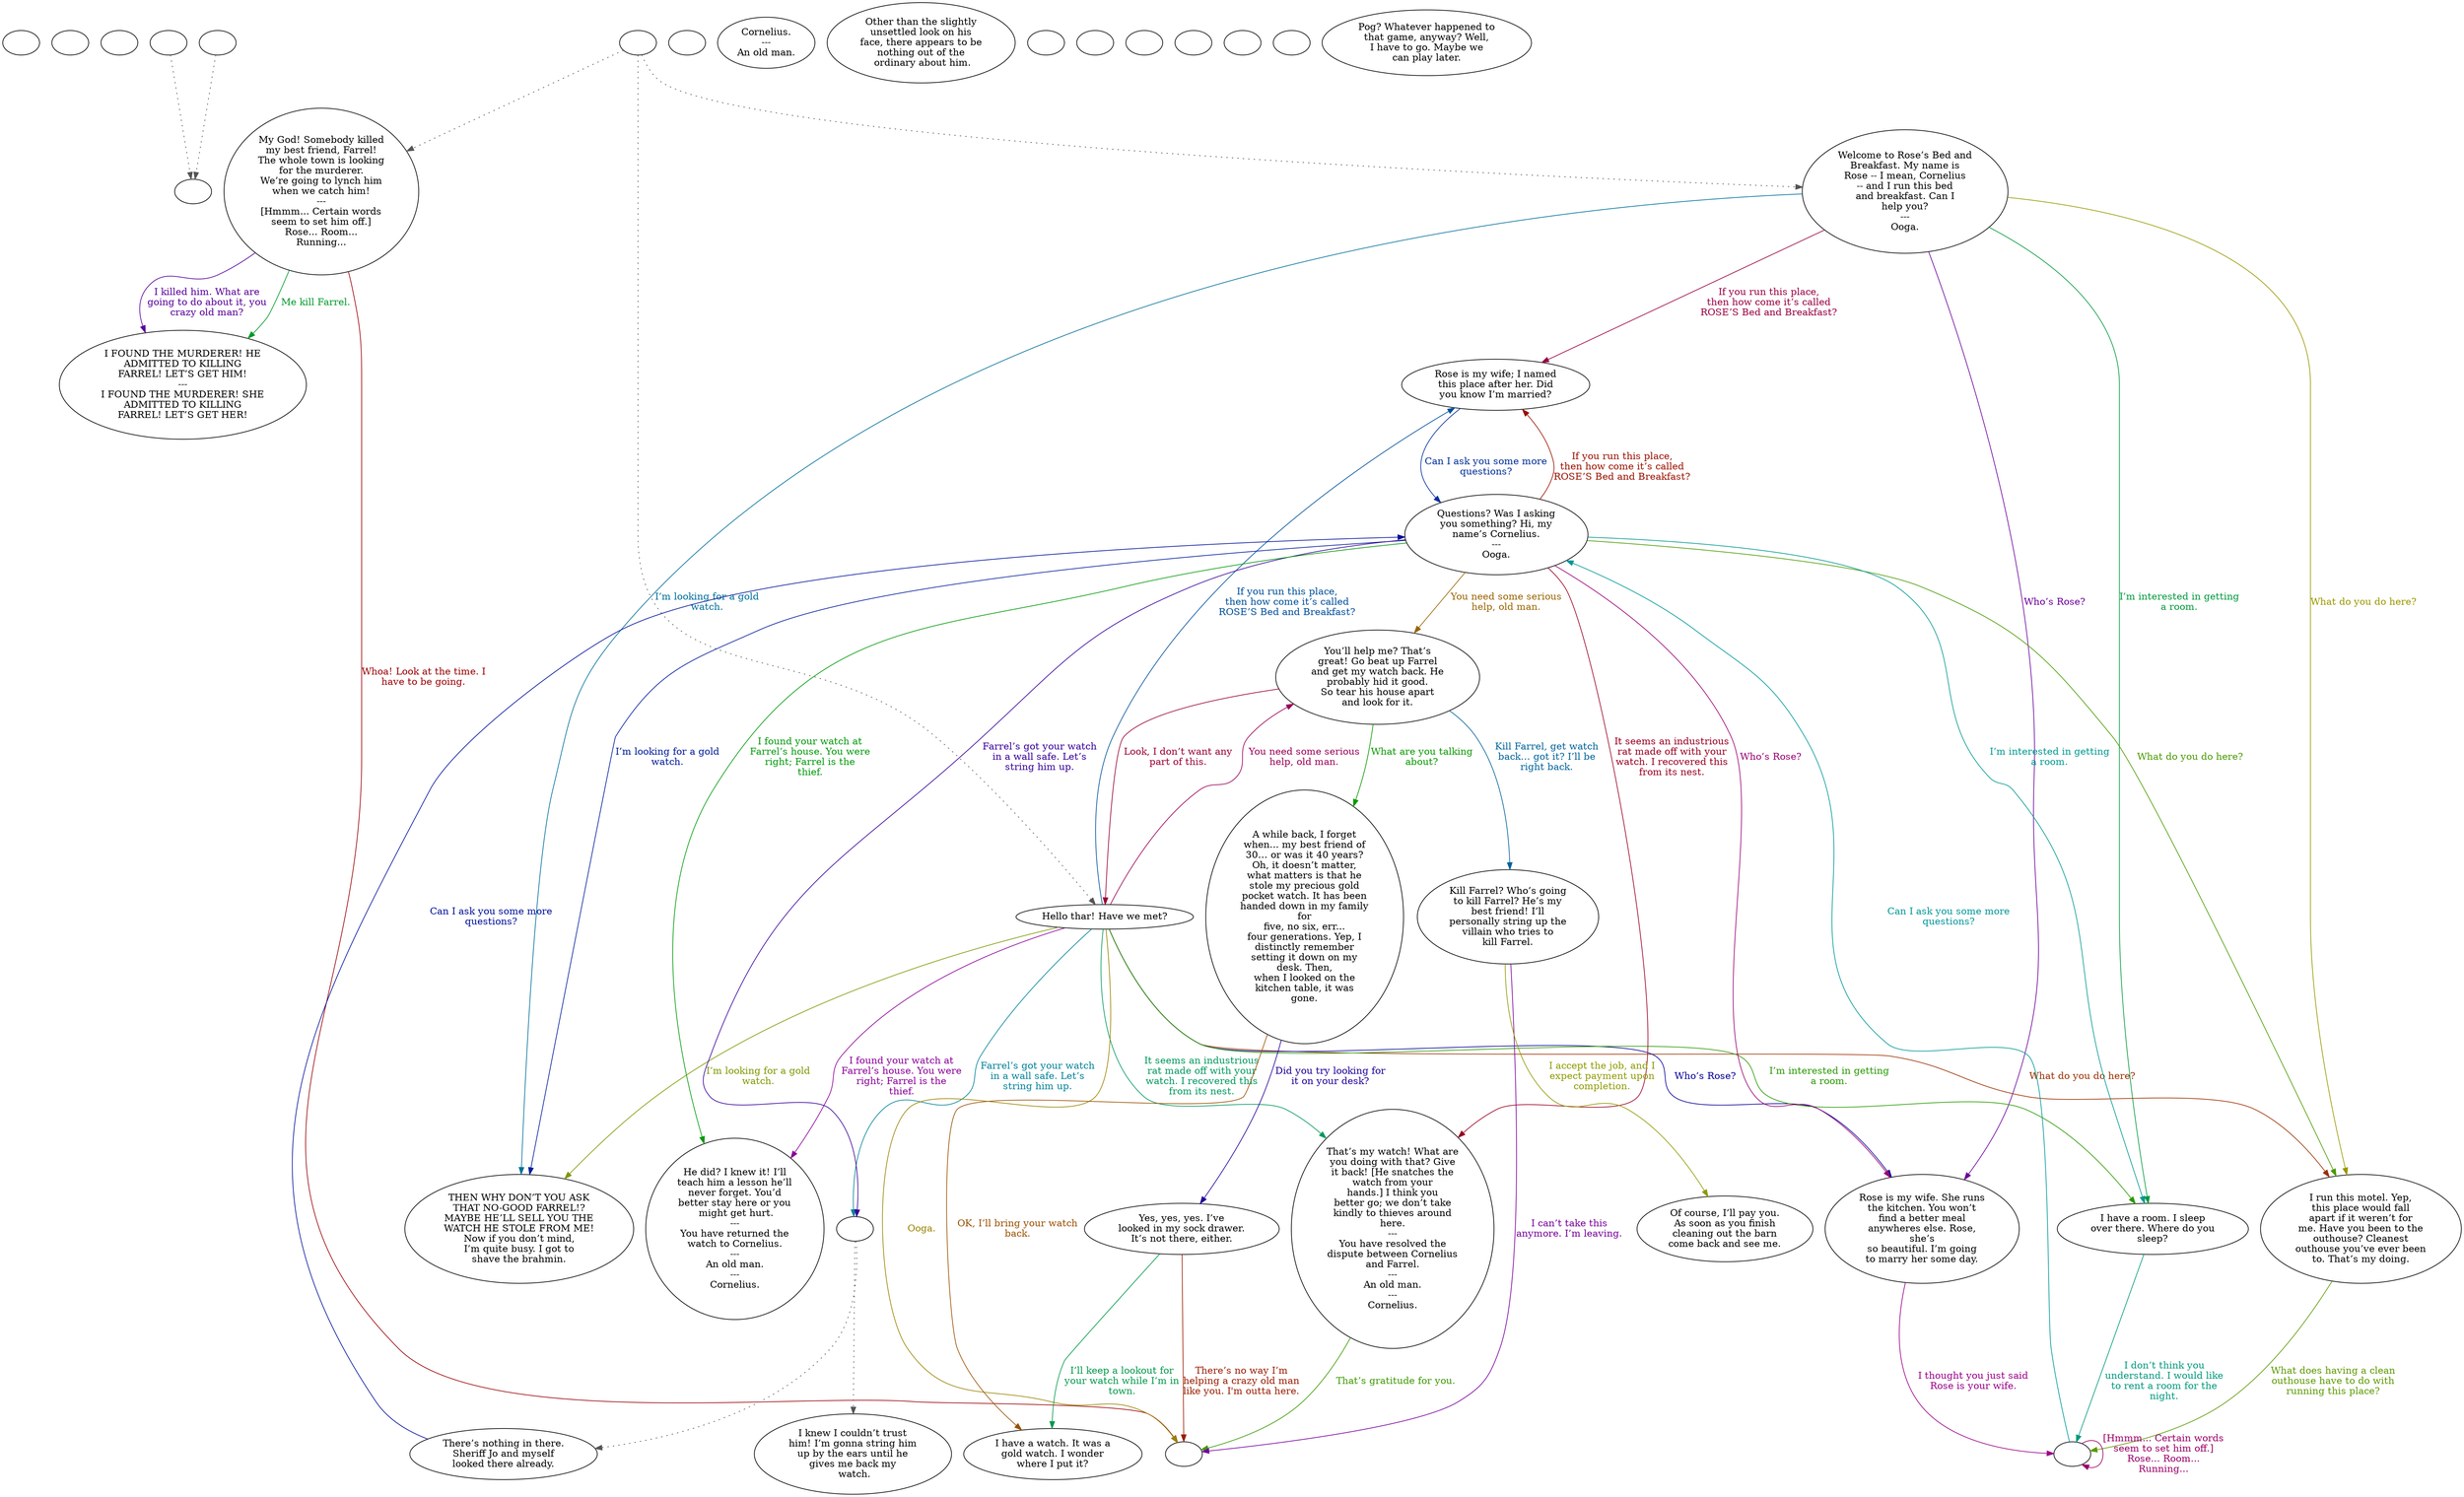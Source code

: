 digraph mcCornel {
  "checkPartyMembersNearDoor" [style=filled       fillcolor="#FFFFFF"       color="#000000"]
  "checkPartyMembersNearDoor" [label=""]
  "start" [style=filled       fillcolor="#FFFFFF"       color="#000000"]
  "start" [label=""]
  "critter_p_proc" [style=filled       fillcolor="#FFFFFF"       color="#000000"]
  "critter_p_proc" [label=""]
  "pickup_p_proc" [style=filled       fillcolor="#FFFFFF"       color="#000000"]
  "pickup_p_proc" -> "Node998" [style=dotted color="#555555"]
  "pickup_p_proc" [label=""]
  "talk_p_proc" [style=filled       fillcolor="#FFFFFF"       color="#000000"]
  "talk_p_proc" -> "Node003" [style=dotted color="#555555"]
  "talk_p_proc" -> "Node000" [style=dotted color="#555555"]
  "talk_p_proc" -> "Node002" [style=dotted color="#555555"]
  "talk_p_proc" [label=""]
  "destroy_p_proc" [style=filled       fillcolor="#FFFFFF"       color="#000000"]
  "destroy_p_proc" [label=""]
  "look_at_p_proc" [style=filled       fillcolor="#FFFFFF"       color="#000000"]
  "look_at_p_proc" [label="Cornelius.\n---\nAn old man."]
  "description_p_proc" [style=filled       fillcolor="#FFFFFF"       color="#000000"]
  "description_p_proc" [label="Other than the slightly\nunsettled look on his\nface, there appears to be\nnothing out of the\n ordinary about him."]
  "use_skill_on_p_proc" [style=filled       fillcolor="#FFFFFF"       color="#000000"]
  "use_skill_on_p_proc" [label=""]
  "damage_p_proc" [style=filled       fillcolor="#FFFFFF"       color="#000000"]
  "damage_p_proc" -> "Node998" [style=dotted color="#555555"]
  "damage_p_proc" [label=""]
  "map_enter_p_proc" [style=filled       fillcolor="#FFFFFF"       color="#000000"]
  "map_enter_p_proc" [label=""]
  "map_update_p_proc" [style=filled       fillcolor="#FFFFFF"       color="#000000"]
  "map_update_p_proc" [label=""]
  "timed_event_p_proc" [style=filled       fillcolor="#FFFFFF"       color="#000000"]
  "timed_event_p_proc" [label=""]
  "combat_p_proc" [style=filled       fillcolor="#FFFFFF"       color="#000000"]
  "combat_p_proc" [label=""]
  "push_p_proc" [style=filled       fillcolor="#FFFFFF"       color="#000000"]
  "push_p_proc" [label=""]
  "Node000" [style=filled       fillcolor="#FFFFFF"       color="#000000"]
  "Node000" [label="Welcome to Rose’s Bed and\nBreakfast. My name is\nRose -- I mean, Cornelius\n-- and I run this bed\nand breakfast. Can I\nhelp you?\n---\nOoga."]
  "Node000" -> "Node010" [label="If you run this place,\nthen how come it’s called\nROSE’S Bed and Breakfast?" color="#990042" fontcolor="#990042"]
  "Node000" -> "Node011" [label="I’m looking for a gold\nwatch." color="#006F99" fontcolor="#006F99"]
  "Node000" -> "Node012" [label="What do you do here?" color="#999700" fontcolor="#999700"]
  "Node000" -> "Node013" [label="Who’s Rose?" color="#6A0099" fontcolor="#6A0099"]
  "Node000" -> "Node014" [label="I’m interested in getting\na room." color="#00993D" fontcolor="#00993D"]
  "Node001" [style=filled       fillcolor="#FFFFFF"       color="#000000"]
  "Node001" [label="Questions? Was I asking\nyou something? Hi, my\nname’s Cornelius.\n---\nOoga."]
  "Node001" -> "Node010" [label="If you run this place,\nthen how come it’s called\nROSE’S Bed and Breakfast?" color="#991100" fontcolor="#991100"]
  "Node001" -> "Node011" [label="I’m looking for a gold\nwatch." color="#001C99" fontcolor="#001C99"]
  "Node001" -> "Node012" [label="What do you do here?" color="#499900" fontcolor="#499900"]
  "Node001" -> "Node013" [label="Who’s Rose?" color="#990075" fontcolor="#990075"]
  "Node001" -> "Node014" [label="I’m interested in getting\na room." color="#009990" fontcolor="#009990"]
  "Node001" -> "Node017" [label="You need some serious\nhelp, old man." color="#996400" fontcolor="#996400"]
  "Node001" -> "Node996" [label="Farrel’s got your watch\nin a wall safe. Let’s\nstring him up." color="#370099" fontcolor="#370099"]
  "Node001" -> "Node024" [label="I found your watch at\nFarrel’s house. You were\nright; Farrel is the\nthief." color="#00990A" fontcolor="#00990A"]
  "Node001" -> "Node025" [label="It seems an industrious\nrat made off with your\nwatch. I recovered this\nfrom its nest." color="#990022" fontcolor="#990022"]
  "Node002" [style=filled       fillcolor="#FFFFFF"       color="#000000"]
  "Node002" [label="Hello thar! Have we met?"]
  "Node002" -> "Node010" [label="If you run this place,\nthen how come it’s called\nROSE’S Bed and Breakfast?" color="#004F99" fontcolor="#004F99"]
  "Node002" -> "Node011" [label="I’m looking for a gold\nwatch." color="#7C9900" fontcolor="#7C9900"]
  "Node002" -> "Node024" [label="I found your watch at\nFarrel’s house. You were\nright; Farrel is the\nthief." color="#8A0099" fontcolor="#8A0099"]
  "Node002" -> "Node025" [label="It seems an industrious\nrat made off with your\nwatch. I recovered this\nfrom its nest." color="#00995D" fontcolor="#00995D"]
  "Node002" -> "Node012" [label="What do you do here?" color="#993000" fontcolor="#993000"]
  "Node002" -> "Node013" [label="Who’s Rose?" color="#040099" fontcolor="#040099"]
  "Node002" -> "Node014" [label="I’m interested in getting\na room." color="#299900" fontcolor="#299900"]
  "Node002" -> "Node017" [label="You need some serious\nhelp, old man." color="#990056" fontcolor="#990056"]
  "Node002" -> "Node996" [label="Farrel’s got your watch\nin a wall safe. Let’s\nstring him up." color="#008299" fontcolor="#008299"]
  "Node002" -> "Node999" [label="Ooga." color="#998300" fontcolor="#998300"]
  "Node003" [style=filled       fillcolor="#FFFFFF"       color="#000000"]
  "Node003" [label="My God! Somebody killed\nmy best friend, Farrel!\nThe whole town is looking\nfor the murderer.\nWe’re going to lynch him\nwhen we catch him!\n---\n[Hmmm... Certain words\nseem to set him off.]\nRose... Room...\nRunning..."]
  "Node003" -> "Node028" [label="I killed him. What are\ngoing to do about it, you\ncrazy old man?" color="#570099" fontcolor="#570099"]
  "Node003" -> "Node028" [label="Me kill Farrel." color="#00992A" fontcolor="#00992A"]
  "Node003" -> "Node999" [label="Whoa! Look at the time. I\nhave to be going." color="#990003" fontcolor="#990003"]
  "Node010" [style=filled       fillcolor="#FFFFFF"       color="#000000"]
  "Node010" [label="Rose is my wife; I named\nthis place after her. Did\nyou know I’m married?"]
  "Node010" -> "Node001" [label="Can I ask you some more\nquestions?" color="#002F99" fontcolor="#002F99"]
  "Node011" [style=filled       fillcolor="#FFFFFF"       color="#000000"]
  "Node011" [label="THEN WHY DON’T YOU ASK\nTHAT NO-GOOD FARREL!?\nMAYBE HE’LL SELL YOU THE\nWATCH HE STOLE FROM ME!\nNow if you don’t mind,\nI’m quite busy. I got to\nshave the brahmin."]
  "Node012" [style=filled       fillcolor="#FFFFFF"       color="#000000"]
  "Node012" [label="I run this motel. Yep,\nthis place would fall\napart if it weren’t for\nme. Have you been to the\nouthouse? Cleanest\nouthouse you’ve ever been\nto. That’s my doing."]
  "Node012" -> "Node026" [label="What does having a clean\nouthouse have to do with\nrunning this place?" color="#5C9900" fontcolor="#5C9900"]
  "Node013" [style=filled       fillcolor="#FFFFFF"       color="#000000"]
  "Node013" [label="Rose is my wife. She runs\nthe kitchen. You won’t\nfind a better meal\nanywheres else. Rose,\nshe’s\nso beautiful. I’m going\nto marry her some day."]
  "Node013" -> "Node026" [label="I thought you just said\nRose is your wife." color="#990089" fontcolor="#990089"]
  "Node014" [style=filled       fillcolor="#FFFFFF"       color="#000000"]
  "Node014" [label="I have a room. I sleep\nover there. Where do you\nsleep?"]
  "Node014" -> "Node026" [label="I don’t think you\nunderstand. I would like\nto rent a room for the\nnight." color="#00997D" fontcolor="#00997D"]
  "Node016" [style=filled       fillcolor="#FFFFFF"       color="#000000"]
  "Node016" [label="A while back, I forget\nwhen... my best friend of\n30… or was it 40 years?\nOh, it doesn’t matter,\nwhat matters is that he\nstole my precious gold\npocket watch. It has been\nhanded down in my family\nfor\nfive, no six, err...\nfour generations. Yep, I\ndistinctly remember\nsetting it down on my\ndesk. Then,\nwhen I looked on the\nkitchen table, it was\ngone."]
  "Node016" -> "Node020" [label="OK, I’ll bring your watch\nback." color="#995000" fontcolor="#995000"]
  "Node016" -> "Node021" [label="Did you try looking for\nit on your desk?" color="#230099" fontcolor="#230099"]
  "Node017" [style=filled       fillcolor="#FFFFFF"       color="#000000"]
  "Node017" [label="You’ll help me? That’s\ngreat! Go beat up Farrel\nand get my watch back. He\nprobably hid it good.\nSo tear his house apart\nand look for it."]
  "Node017" -> "Node016" [label="What are you talking\nabout?" color="#099900" fontcolor="#099900"]
  "Node017" -> "Node002" [label="Look, I don’t want any\npart of this." color="#990036" fontcolor="#990036"]
  "Node017" -> "Node018" [label="Kill Farrel, get watch\nback… got it? I’ll be\nright back." color="#006399" fontcolor="#006399"]
  "Node018" [style=filled       fillcolor="#FFFFFF"       color="#000000"]
  "Node018" [label="Kill Farrel? Who’s going\nto kill Farrel? He’s my\nbest friend! I’ll\npersonally string up the\nvillain who tries to\nkill Farrel."]
  "Node018" -> "Node019" [label="I accept the job, and I\nexpect payment upon\ncompletion." color="#8F9900" fontcolor="#8F9900"]
  "Node018" -> "Node999" [label="I can’t take this\nanymore. I’m leaving." color="#760099" fontcolor="#760099"]
  "Node019" [style=filled       fillcolor="#FFFFFF"       color="#000000"]
  "Node019" [label="Of course, I’ll pay you.\nAs soon as you finish\ncleaning out the barn\ncome back and see me."]
  "Node020" [style=filled       fillcolor="#FFFFFF"       color="#000000"]
  "Node020" [label="I have a watch. It was a\ngold watch. I wonder\nwhere I put it?"]
  "Node021" [style=filled       fillcolor="#FFFFFF"       color="#000000"]
  "Node021" [label="Yes, yes, yes. I’ve\nlooked in my sock drawer.\nIt’s not there, either."]
  "Node021" -> "Node020" [label="I’ll keep a lookout for\nyour watch while I’m in\ntown." color="#009949" fontcolor="#009949"]
  "Node021" -> "Node999" [label="There’s no way I’m\nhelping a crazy old man\nlike you. I'm outta here." color="#991D00" fontcolor="#991D00"]
  "Node022" [style=filled       fillcolor="#FFFFFF"       color="#000000"]
  "Node022" [label="I knew I couldn’t trust\nhim! I’m gonna string him\nup by the ears until he\ngives me back my\n watch."]
  "Node023" [style=filled       fillcolor="#FFFFFF"       color="#000000"]
  "Node023" [label="There’s nothing in there.\nSheriff Jo and myself\nlooked there already."]
  "Node023" -> "Node001" [label="Can I ask you some more\nquestions?" color="#001099" fontcolor="#001099"]
  "Node024" [style=filled       fillcolor="#FFFFFF"       color="#000000"]
  "Node024" [label="He did? I knew it! I’ll\nteach him a lesson he’ll\nnever forget. You’d\nbetter stay here or you\n might get hurt.\n---\nYou have returned the\nwatch to Cornelius.\n---\nAn old man.\n---\nCornelius."]
  "Node025" [style=filled       fillcolor="#FFFFFF"       color="#000000"]
  "Node025" [label="That’s my watch! What are\nyou doing with that? Give\nit back! [He snatches the\nwatch from your\nhands.] I think you\nbetter go; we don’t take\nkindly to thieves around\nhere.\n---\nYou have resolved the\ndispute between Cornelius\nand Farrel.\n---\nAn old man.\n---\nCornelius."]
  "Node025" -> "Node999" [label="That’s gratitude for you." color="#3C9900" fontcolor="#3C9900"]
  "Node026" [style=filled       fillcolor="#FFFFFF"       color="#000000"]
  "Node026" [label=""]
  "Node026" -> "Node026" [label="[Hmmm... Certain words\nseem to set him off.]\nRose... Room...\nRunning..." color="#990069" fontcolor="#990069"]
  "Node026" -> "Node001" [label="Can I ask you some more\nquestions?" color="#009699" fontcolor="#009699"]
  "Node027" [style=filled       fillcolor="#FFFFFF"       color="#000000"]
  "Node027" [label="Pog? Whatever happened to\nthat game, anyway? Well,\nI have to go. Maybe we\ncan play later."]
  "Node028" [style=filled       fillcolor="#FFFFFF"       color="#000000"]
  "Node028" [label="I FOUND THE MURDERER! HE\nADMITTED TO KILLING\nFARREL! LET’S GET HIM!\n---\nI FOUND THE MURDERER! SHE\nADMITTED TO KILLING\nFARREL! LET’S GET HER!"]
  "Node999" [style=filled       fillcolor="#FFFFFF"       color="#000000"]
  "Node999" [label=""]
  "Node998" [style=filled       fillcolor="#FFFFFF"       color="#000000"]
  "Node998" [label=""]
  "Node996" [style=filled       fillcolor="#FFFFFF"       color="#000000"]
  "Node996" -> "Node022" [style=dotted color="#555555"]
  "Node996" -> "Node023" [style=dotted color="#555555"]
  "Node996" [label=""]
}